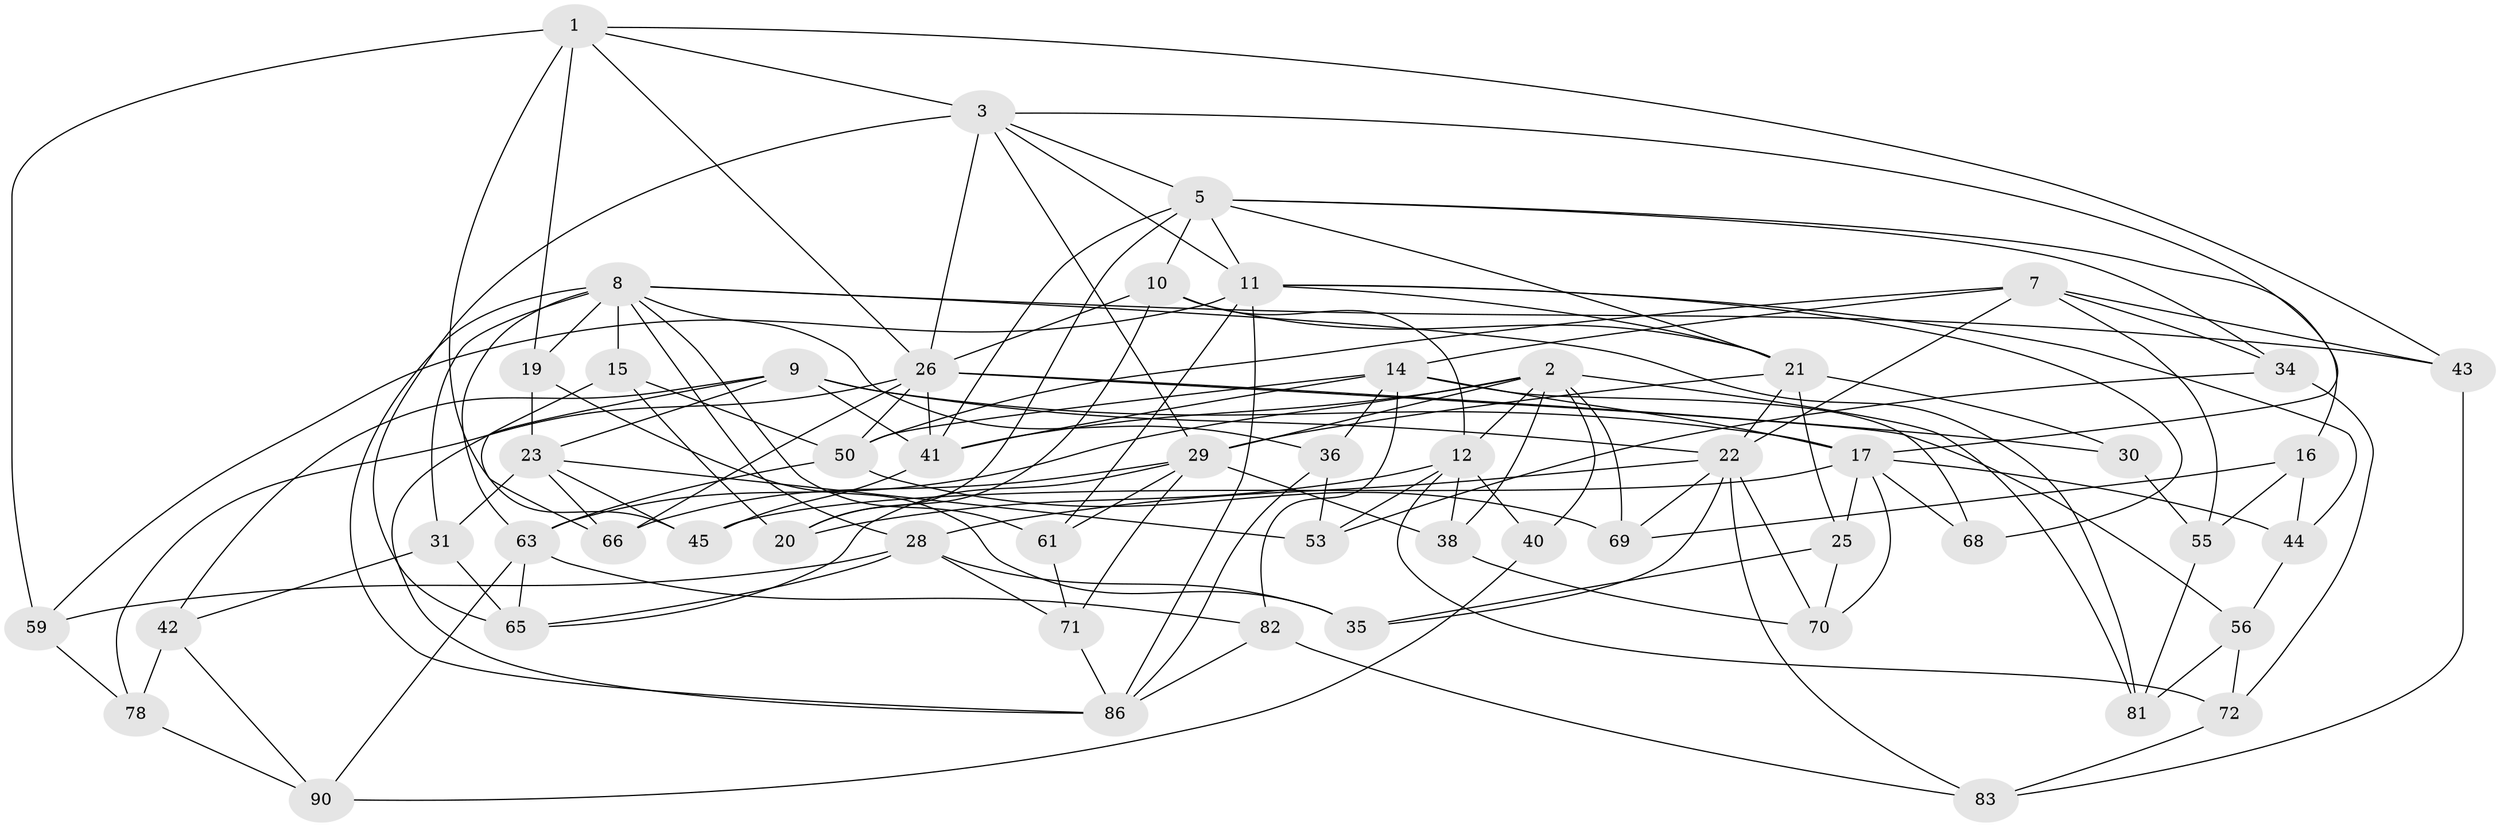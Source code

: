 // original degree distribution, {4: 1.0}
// Generated by graph-tools (version 1.1) at 2025/20/03/04/25 18:20:47]
// undirected, 55 vertices, 142 edges
graph export_dot {
graph [start="1"]
  node [color=gray90,style=filled];
  1 [super="+75"];
  2 [super="+6+48"];
  3 [super="+4"];
  5 [super="+76"];
  7 [super="+79"];
  8 [super="+13"];
  9 [super="+60"];
  10 [super="+67"];
  11 [super="+74"];
  12 [super="+33"];
  14 [super="+54"];
  15;
  16;
  17 [super="+39"];
  19;
  20;
  21 [super="+24"];
  22 [super="+62"];
  23 [super="+87"];
  25;
  26 [super="+57+27"];
  28 [super="+85"];
  29 [super="+93+51"];
  30;
  31;
  34;
  35;
  36;
  38;
  40;
  41 [super="+73"];
  42;
  43;
  44;
  45;
  50 [super="+52"];
  53;
  55;
  56;
  59;
  61;
  63 [super="+77"];
  65 [super="+89"];
  66;
  68;
  69;
  70;
  71;
  72;
  78;
  81;
  82;
  83;
  86 [super="+88"];
  90;
  1 -- 45;
  1 -- 43;
  1 -- 3;
  1 -- 59;
  1 -- 19;
  1 -- 26;
  2 -- 69;
  2 -- 40;
  2 -- 81;
  2 -- 38;
  2 -- 29;
  2 -- 41;
  2 -- 12;
  2 -- 63;
  3 -- 65 [weight=2];
  3 -- 29;
  3 -- 5;
  3 -- 11;
  3 -- 17;
  3 -- 26;
  5 -- 20;
  5 -- 34;
  5 -- 16;
  5 -- 10;
  5 -- 41;
  5 -- 11;
  5 -- 21;
  7 -- 50;
  7 -- 34;
  7 -- 43;
  7 -- 55;
  7 -- 14;
  7 -- 22;
  8 -- 63;
  8 -- 28;
  8 -- 31;
  8 -- 36;
  8 -- 43;
  8 -- 15;
  8 -- 81;
  8 -- 19;
  8 -- 86;
  8 -- 61;
  9 -- 23;
  9 -- 42;
  9 -- 86;
  9 -- 22;
  9 -- 17;
  9 -- 41;
  10 -- 26 [weight=2];
  10 -- 20;
  10 -- 12;
  10 -- 21;
  11 -- 61;
  11 -- 68;
  11 -- 86;
  11 -- 59;
  11 -- 44;
  11 -- 21;
  12 -- 53;
  12 -- 72;
  12 -- 38;
  12 -- 20;
  12 -- 40 [weight=2];
  14 -- 82;
  14 -- 68 [weight=2];
  14 -- 36;
  14 -- 17;
  14 -- 50;
  14 -- 41;
  15 -- 50;
  15 -- 20;
  15 -- 66;
  16 -- 69;
  16 -- 55;
  16 -- 44;
  17 -- 44;
  17 -- 45;
  17 -- 25;
  17 -- 68;
  17 -- 70;
  19 -- 35;
  19 -- 23;
  21 -- 25;
  21 -- 30 [weight=2];
  21 -- 22;
  21 -- 29;
  22 -- 70;
  22 -- 69;
  22 -- 35;
  22 -- 83;
  22 -- 28;
  23 -- 31;
  23 -- 66;
  23 -- 53;
  23 -- 45;
  25 -- 70;
  25 -- 35;
  26 -- 30;
  26 -- 78;
  26 -- 41;
  26 -- 50;
  26 -- 66;
  26 -- 56;
  28 -- 35;
  28 -- 71;
  28 -- 65;
  28 -- 59;
  29 -- 38;
  29 -- 66;
  29 -- 71;
  29 -- 65;
  29 -- 61;
  30 -- 55;
  31 -- 42;
  31 -- 65;
  34 -- 53;
  34 -- 72;
  36 -- 53;
  36 -- 86;
  38 -- 70;
  40 -- 90;
  41 -- 45;
  42 -- 78;
  42 -- 90;
  43 -- 83;
  44 -- 56;
  50 -- 69;
  50 -- 63;
  55 -- 81;
  56 -- 72;
  56 -- 81;
  59 -- 78;
  61 -- 71;
  63 -- 82;
  63 -- 65;
  63 -- 90;
  71 -- 86;
  72 -- 83;
  78 -- 90;
  82 -- 83;
  82 -- 86;
}
